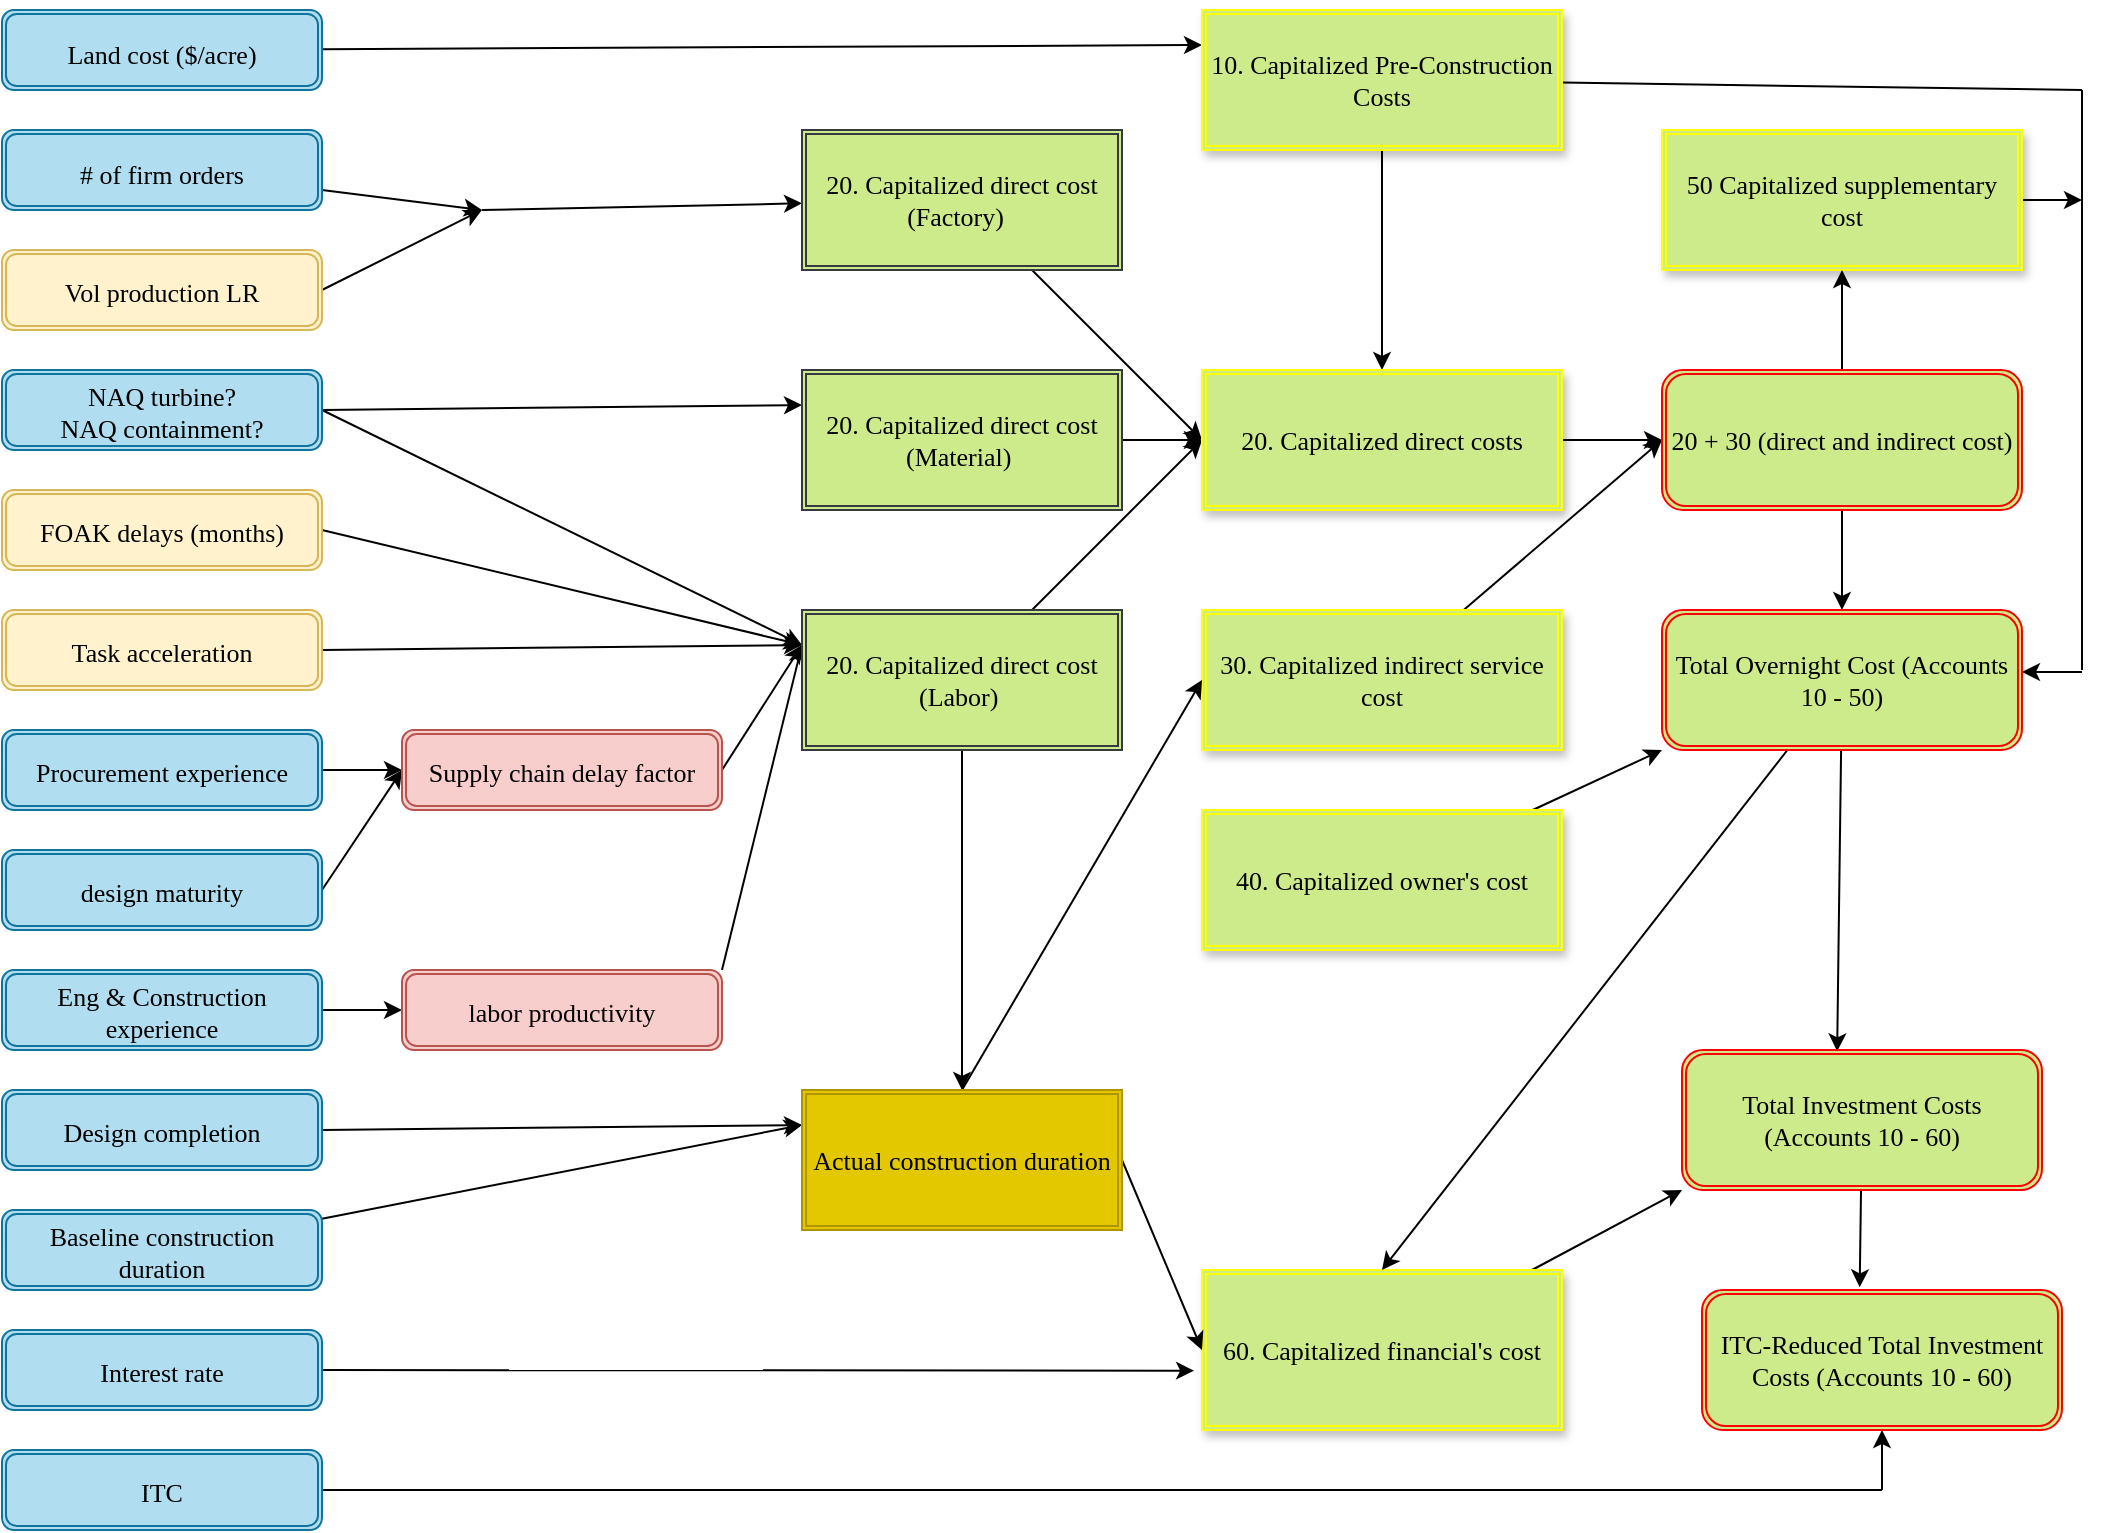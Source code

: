 <mxfile>
    <diagram id="2rA1NuXb-na6wDfWJjdb" name="Page-1">
        <mxGraphModel dx="2100" dy="3703" grid="1" gridSize="10" guides="1" tooltips="1" connect="1" arrows="1" fold="1" page="1" pageScale="1" pageWidth="1100" pageHeight="850" math="0" shadow="0">
            <root>
                <mxCell id="0"/>
                <mxCell id="1" parent="0"/>
                <mxCell id="54" style="edgeStyle=none;rounded=1;html=1;entryX=0;entryY=0.25;entryDx=0;entryDy=0;fontFamily=Verdana;fontSize=13;fontColor=#000000;" parent="1" source="2" target="44" edge="1">
                    <mxGeometry relative="1" as="geometry"/>
                </mxCell>
                <mxCell id="2" value="&lt;p style=&quot;font-size: 13px;&quot;&gt;&lt;span style=&quot;font-size: 13px; background-color: initial;&quot;&gt;&lt;font style=&quot;font-size: 13px;&quot;&gt;Land cost ($/acre)&lt;/font&gt;&lt;/span&gt;&lt;/p&gt;&lt;br style=&quot;font-size: 13px;&quot;&gt;" style="shape=ext;double=1;rounded=1;html=1;fillColor=#b1ddf0;strokeColor=#10739e;verticalAlign=top;spacingTop=-7;spacingBottom=12;spacingRight=2;spacingLeft=2;whiteSpace=wrap;fontFamily=Verdana;horizontal=1;fontSize=13;fontStyle=0" parent="1" vertex="1">
                    <mxGeometry x="40" y="-2520" width="160" height="40" as="geometry"/>
                </mxCell>
                <mxCell id="55" style="edgeStyle=none;rounded=1;html=1;fontFamily=Verdana;fontSize=13;fontColor=#000000;" parent="1" source="14" edge="1">
                    <mxGeometry relative="1" as="geometry">
                        <mxPoint x="280" y="-2420" as="targetPoint"/>
                    </mxGeometry>
                </mxCell>
                <mxCell id="14" value="&lt;p style=&quot;font-size: 13px;&quot;&gt;&lt;/p&gt;&lt;font style=&quot;font-size: 13px;&quot;&gt;&lt;span style=&quot;font-size: 13px;&quot;&gt;# of firm orders&lt;/span&gt;&lt;/font&gt;" style="shape=ext;double=1;rounded=1;html=1;fillColor=#b1ddf0;strokeColor=#10739e;verticalAlign=top;spacingTop=-7;spacingBottom=12;spacingRight=2;spacingLeft=2;whiteSpace=wrap;fontFamily=Verdana;horizontal=1;fontSize=13;fontStyle=0" parent="1" vertex="1">
                    <mxGeometry x="40" y="-2460" width="160" height="40" as="geometry"/>
                </mxCell>
                <mxCell id="56" style="edgeStyle=none;rounded=1;html=1;exitX=1;exitY=0.5;exitDx=0;exitDy=0;fontFamily=Verdana;fontSize=13;fontColor=#000000;" parent="1" source="15" edge="1">
                    <mxGeometry relative="1" as="geometry">
                        <mxPoint x="280" y="-2420" as="targetPoint"/>
                    </mxGeometry>
                </mxCell>
                <mxCell id="15" value="&lt;p style=&quot;font-size: 13px;&quot;&gt;&lt;/p&gt;&lt;font style=&quot;font-size: 13px;&quot;&gt;&lt;span style=&quot;font-size: 13px;&quot;&gt;Vol production LR&lt;/span&gt;&lt;/font&gt;" style="shape=ext;double=1;rounded=1;html=1;fillColor=#fff2cc;strokeColor=#d6b656;verticalAlign=middle;spacingTop=2;spacingBottom=12;spacingRight=2;spacingLeft=2;whiteSpace=wrap;fontFamily=Verdana;fontSize=13;fontStyle=0" parent="1" vertex="1">
                    <mxGeometry x="40" y="-2400" width="160" height="40" as="geometry"/>
                </mxCell>
                <mxCell id="57" style="edgeStyle=none;rounded=1;html=1;exitX=1;exitY=0.5;exitDx=0;exitDy=0;entryX=0;entryY=0.25;entryDx=0;entryDy=0;fontFamily=Verdana;fontSize=13;fontColor=#000000;" parent="1" source="16" target="42" edge="1">
                    <mxGeometry relative="1" as="geometry"/>
                </mxCell>
                <mxCell id="58" style="edgeStyle=none;rounded=1;html=1;exitX=1;exitY=0.5;exitDx=0;exitDy=0;entryX=0;entryY=0.25;entryDx=0;entryDy=0;fontFamily=Verdana;fontSize=13;fontColor=#000000;" parent="1" source="16" target="43" edge="1">
                    <mxGeometry relative="1" as="geometry"/>
                </mxCell>
                <mxCell id="16" value="&lt;p style=&quot;font-size: 13px;&quot;&gt;&lt;/p&gt;NAQ turbine?&lt;br style=&quot;font-size: 13px;&quot;&gt;NAQ containment?&lt;br style=&quot;font-size: 13px;&quot;&gt;" style="shape=ext;double=1;rounded=1;html=1;fillColor=#b1ddf0;strokeColor=#10739e;verticalAlign=middle;spacingTop=2;spacingBottom=12;spacingRight=2;spacingLeft=2;whiteSpace=wrap;fontFamily=Verdana;fontSize=13;fontStyle=0" parent="1" vertex="1">
                    <mxGeometry x="40" y="-2340" width="160" height="40" as="geometry"/>
                </mxCell>
                <mxCell id="59" style="edgeStyle=none;rounded=1;html=1;exitX=1;exitY=0.5;exitDx=0;exitDy=0;entryX=0;entryY=0.25;entryDx=0;entryDy=0;fontFamily=Verdana;fontSize=13;fontColor=#000000;" parent="1" source="17" target="43" edge="1">
                    <mxGeometry relative="1" as="geometry"/>
                </mxCell>
                <mxCell id="17" value="&lt;p style=&quot;font-size: 13px;&quot;&gt;&lt;/p&gt;FOAK delays (months)" style="shape=ext;double=1;rounded=1;html=1;fillColor=#fff2cc;strokeColor=#d6b656;verticalAlign=middle;spacingTop=2;spacingBottom=12;spacingRight=2;spacingLeft=2;whiteSpace=wrap;fontFamily=Verdana;fontSize=13;fontStyle=0" parent="1" vertex="1">
                    <mxGeometry x="40" y="-2280" width="160" height="40" as="geometry"/>
                </mxCell>
                <mxCell id="62" style="edgeStyle=none;rounded=1;html=1;exitX=1;exitY=0.5;exitDx=0;exitDy=0;fontFamily=Verdana;fontSize=13;fontColor=#000000;entryX=0;entryY=0.25;entryDx=0;entryDy=0;" parent="1" source="18" target="43" edge="1">
                    <mxGeometry relative="1" as="geometry">
                        <mxPoint x="420" y="-2200" as="targetPoint"/>
                    </mxGeometry>
                </mxCell>
                <mxCell id="18" value="&lt;p style=&quot;font-size: 13px;&quot;&gt;&lt;/p&gt;&lt;font style=&quot;font-size: 13px;&quot;&gt;&lt;span style=&quot;font-size: 13px;&quot;&gt;Task acceleration&lt;/span&gt;&lt;/font&gt;" style="shape=ext;double=1;rounded=1;html=1;fillColor=#fff2cc;strokeColor=#d6b656;verticalAlign=middle;spacingTop=2;spacingBottom=12;spacingRight=2;spacingLeft=2;whiteSpace=wrap;fontFamily=Verdana;fontSize=13;fontStyle=0" parent="1" vertex="1">
                    <mxGeometry x="40" y="-2220" width="160" height="40" as="geometry"/>
                </mxCell>
                <mxCell id="64" style="edgeStyle=none;rounded=1;html=1;exitX=1;exitY=0.5;exitDx=0;exitDy=0;entryX=0;entryY=0.5;entryDx=0;entryDy=0;fontFamily=Verdana;fontSize=13;fontColor=#000000;" parent="1" source="19" target="26" edge="1">
                    <mxGeometry relative="1" as="geometry"/>
                </mxCell>
                <mxCell id="19" value="&lt;p style=&quot;font-size: 13px;&quot;&gt;&lt;/p&gt;&lt;font style=&quot;font-size: 13px;&quot;&gt;&lt;span style=&quot;font-size: 13px;&quot;&gt;Procurement experience&lt;/span&gt;&lt;/font&gt;" style="shape=ext;double=1;rounded=1;html=1;fillColor=#b1ddf0;strokeColor=#10739e;verticalAlign=middle;spacingTop=2;spacingBottom=12;spacingRight=2;spacingLeft=2;whiteSpace=wrap;fontFamily=Verdana;fontSize=13;fontStyle=0" parent="1" vertex="1">
                    <mxGeometry x="40" y="-2160" width="160" height="40" as="geometry"/>
                </mxCell>
                <mxCell id="65" style="edgeStyle=none;rounded=1;html=1;exitX=1;exitY=0.5;exitDx=0;exitDy=0;entryX=0;entryY=0.5;entryDx=0;entryDy=0;fontFamily=Verdana;fontSize=13;fontColor=#000000;" parent="1" source="20" target="26" edge="1">
                    <mxGeometry relative="1" as="geometry"/>
                </mxCell>
                <mxCell id="20" value="&lt;p style=&quot;font-size: 13px;&quot;&gt;&lt;/p&gt;&lt;font style=&quot;font-size: 13px;&quot;&gt;&lt;span style=&quot;font-size: 13px;&quot;&gt;design maturity&lt;/span&gt;&lt;/font&gt;" style="shape=ext;double=1;rounded=1;html=1;fillColor=#b1ddf0;strokeColor=#10739e;verticalAlign=middle;spacingTop=2;spacingBottom=12;spacingRight=2;spacingLeft=2;whiteSpace=wrap;fontFamily=Verdana;fontSize=13;fontStyle=0" parent="1" vertex="1">
                    <mxGeometry x="40" y="-2100" width="160" height="40" as="geometry"/>
                </mxCell>
                <mxCell id="66" style="edgeStyle=none;rounded=1;html=1;exitX=1;exitY=0.5;exitDx=0;exitDy=0;entryX=0;entryY=0.5;entryDx=0;entryDy=0;fontFamily=Verdana;fontSize=13;fontColor=#000000;" parent="1" source="21" target="27" edge="1">
                    <mxGeometry relative="1" as="geometry"/>
                </mxCell>
                <mxCell id="21" value="&lt;p style=&quot;font-size: 13px;&quot;&gt;&lt;/p&gt;&lt;font style=&quot;font-size: 13px;&quot;&gt;&lt;span style=&quot;font-size: 13px;&quot;&gt;Eng &amp;amp; Construction experience&lt;/span&gt;&lt;/font&gt;" style="shape=ext;double=1;rounded=1;html=1;fillColor=#b1ddf0;strokeColor=#10739e;verticalAlign=middle;spacingTop=2;spacingBottom=12;spacingRight=2;spacingLeft=2;whiteSpace=wrap;fontFamily=Verdana;fontSize=13;fontStyle=0" parent="1" vertex="1">
                    <mxGeometry x="40" y="-2040" width="160" height="40" as="geometry"/>
                </mxCell>
                <mxCell id="67" style="edgeStyle=none;rounded=1;html=1;exitX=1;exitY=0.5;exitDx=0;exitDy=0;entryX=0;entryY=0.25;entryDx=0;entryDy=0;fontFamily=Verdana;fontSize=13;fontColor=#000000;" parent="1" source="22" target="52" edge="1">
                    <mxGeometry relative="1" as="geometry"/>
                </mxCell>
                <mxCell id="22" value="&lt;p style=&quot;font-size: 13px;&quot;&gt;&lt;/p&gt;&lt;font style=&quot;font-size: 13px;&quot;&gt;&lt;span style=&quot;font-size: 13px;&quot;&gt;Design completion&lt;/span&gt;&lt;/font&gt;" style="shape=ext;double=1;rounded=1;html=1;fillColor=#b1ddf0;strokeColor=#10739e;verticalAlign=middle;spacingTop=2;spacingBottom=12;spacingRight=2;spacingLeft=2;whiteSpace=wrap;fontFamily=Verdana;fontSize=13;fontStyle=0" parent="1" vertex="1">
                    <mxGeometry x="40" y="-1980" width="160" height="40" as="geometry"/>
                </mxCell>
                <mxCell id="68" style="edgeStyle=none;rounded=1;html=1;entryX=0;entryY=0.25;entryDx=0;entryDy=0;fontFamily=Verdana;fontSize=13;fontColor=#000000;" parent="1" source="23" target="52" edge="1">
                    <mxGeometry relative="1" as="geometry"/>
                </mxCell>
                <mxCell id="23" value="&lt;p style=&quot;font-size: 13px;&quot;&gt;&lt;/p&gt;&lt;font style=&quot;font-size: 13px;&quot;&gt;&lt;span style=&quot;font-size: 13px;&quot;&gt;Baseline construction duration&lt;/span&gt;&lt;/font&gt;" style="shape=ext;double=1;rounded=1;html=1;fillColor=#b1ddf0;strokeColor=#10739e;verticalAlign=middle;spacingTop=2;spacingBottom=12;spacingRight=2;spacingLeft=2;whiteSpace=wrap;fontFamily=Verdana;fontSize=13;fontStyle=0" parent="1" vertex="1">
                    <mxGeometry x="40" y="-1920" width="160" height="40" as="geometry"/>
                </mxCell>
                <mxCell id="110" style="edgeStyle=none;rounded=1;html=1;entryX=-0.022;entryY=0.629;entryDx=0;entryDy=0;fontFamily=Verdana;fontSize=13;fontColor=#000000;startArrow=none;startFill=0;endArrow=classic;endFill=1;entryPerimeter=0;" parent="1" source="24" target="51" edge="1">
                    <mxGeometry relative="1" as="geometry"/>
                </mxCell>
                <mxCell id="24" value="&lt;p style=&quot;font-size: 13px;&quot;&gt;&lt;/p&gt;&lt;font style=&quot;font-size: 13px;&quot;&gt;&lt;span style=&quot;font-size: 13px;&quot;&gt;Interest rate&lt;/span&gt;&lt;/font&gt;" style="shape=ext;double=1;rounded=1;html=1;fillColor=#b1ddf0;strokeColor=#10739e;verticalAlign=middle;spacingTop=2;spacingBottom=12;spacingRight=2;spacingLeft=2;whiteSpace=wrap;fontFamily=Verdana;fontSize=13;fontStyle=0" parent="1" vertex="1">
                    <mxGeometry x="40" y="-1860" width="160" height="40" as="geometry"/>
                </mxCell>
                <mxCell id="120" style="edgeStyle=none;rounded=1;html=1;fontFamily=Verdana;fontSize=13;fontColor=#000000;startArrow=none;startFill=0;endArrow=none;endFill=0;" parent="1" source="25" edge="1">
                    <mxGeometry relative="1" as="geometry">
                        <mxPoint x="980" y="-1780" as="targetPoint"/>
                    </mxGeometry>
                </mxCell>
                <mxCell id="25" value="&lt;p style=&quot;font-size: 13px;&quot;&gt;&lt;/p&gt;&lt;font style=&quot;font-size: 13px;&quot;&gt;&lt;span style=&quot;font-size: 13px;&quot;&gt;ITC&lt;/span&gt;&lt;/font&gt;" style="shape=ext;double=1;rounded=1;html=1;fillColor=#b1ddf0;strokeColor=#10739e;verticalAlign=middle;spacingTop=2;spacingBottom=12;spacingRight=2;spacingLeft=2;whiteSpace=wrap;fontFamily=Verdana;fontSize=13;fontStyle=0" parent="1" vertex="1">
                    <mxGeometry x="40" y="-1800" width="160" height="40" as="geometry"/>
                </mxCell>
                <mxCell id="69" style="edgeStyle=none;rounded=1;html=1;exitX=1;exitY=0.5;exitDx=0;exitDy=0;entryX=0;entryY=0.25;entryDx=0;entryDy=0;fontFamily=Verdana;fontSize=13;fontColor=#000000;" parent="1" source="26" target="43" edge="1">
                    <mxGeometry relative="1" as="geometry"/>
                </mxCell>
                <mxCell id="26" value="&lt;p style=&quot;font-size: 13px;&quot;&gt;&lt;/p&gt;Supply chain delay factor" style="shape=ext;double=1;rounded=1;html=1;fillColor=#f8cecc;strokeColor=#b85450;verticalAlign=middle;spacingTop=2;spacingBottom=12;spacingRight=2;spacingLeft=2;whiteSpace=wrap;fontFamily=Verdana;fontSize=13;fontStyle=0" parent="1" vertex="1">
                    <mxGeometry x="240" y="-2160" width="160" height="40" as="geometry"/>
                </mxCell>
                <mxCell id="74" style="edgeStyle=none;rounded=1;html=1;exitX=1;exitY=0;exitDx=0;exitDy=0;entryX=0;entryY=0.25;entryDx=0;entryDy=0;fontFamily=Verdana;fontSize=13;fontColor=#000000;" parent="1" source="27" target="43" edge="1">
                    <mxGeometry relative="1" as="geometry"/>
                </mxCell>
                <mxCell id="27" value="&lt;p style=&quot;font-size: 13px;&quot;&gt;&lt;/p&gt;labor productivity" style="shape=ext;double=1;rounded=1;html=1;fillColor=#f8cecc;strokeColor=#b85450;verticalAlign=middle;spacingTop=2;spacingBottom=12;spacingRight=2;spacingLeft=2;whiteSpace=wrap;fontFamily=Verdana;fontSize=13;fontStyle=0" parent="1" vertex="1">
                    <mxGeometry x="240" y="-2040" width="160" height="40" as="geometry"/>
                </mxCell>
                <mxCell id="83" style="edgeStyle=none;rounded=1;html=1;entryX=0;entryY=0.5;entryDx=0;entryDy=0;fontFamily=Verdana;fontSize=13;fontColor=#000000;" parent="1" source="41" target="47" edge="1">
                    <mxGeometry relative="1" as="geometry"/>
                </mxCell>
                <mxCell id="123" style="edgeStyle=none;rounded=1;html=1;fontFamily=Verdana;fontSize=13;fontColor=#000000;startArrow=classic;startFill=1;endArrow=none;endFill=0;" parent="1" source="41" edge="1">
                    <mxGeometry relative="1" as="geometry">
                        <mxPoint x="280" y="-2420" as="targetPoint"/>
                    </mxGeometry>
                </mxCell>
                <mxCell id="41" value="20. Capitalized direct cost (Factory)&amp;nbsp;&amp;nbsp;" style="shape=ext;double=1;rounded=0;whiteSpace=wrap;html=1;fontFamily=Verdana;fontSize=13;fillColor=#cdeb8b;strokeColor=#36393d;fontStyle=0" parent="1" vertex="1">
                    <mxGeometry x="440" y="-2460" width="160" height="70" as="geometry"/>
                </mxCell>
                <mxCell id="81" style="edgeStyle=none;rounded=1;html=1;exitX=1;exitY=0.5;exitDx=0;exitDy=0;entryX=0;entryY=0.5;entryDx=0;entryDy=0;fontFamily=Verdana;fontSize=13;fontColor=#000000;" parent="1" source="42" target="47" edge="1">
                    <mxGeometry relative="1" as="geometry"/>
                </mxCell>
                <mxCell id="42" value="20. Capitalized direct cost (Material)&amp;nbsp;" style="shape=ext;double=1;rounded=0;whiteSpace=wrap;html=1;fontFamily=Verdana;fontSize=13;fillColor=#cdeb8b;strokeColor=#36393d;fontStyle=0" parent="1" vertex="1">
                    <mxGeometry x="440" y="-2340" width="160" height="70" as="geometry"/>
                </mxCell>
                <mxCell id="75" style="edgeStyle=none;rounded=1;html=1;exitX=0.5;exitY=1;exitDx=0;exitDy=0;entryX=0.5;entryY=0;entryDx=0;entryDy=0;fontFamily=Verdana;fontSize=13;fontColor=#000000;" parent="1" source="43" target="52" edge="1">
                    <mxGeometry relative="1" as="geometry"/>
                </mxCell>
                <mxCell id="82" style="edgeStyle=none;rounded=1;html=1;entryX=0;entryY=0.5;entryDx=0;entryDy=0;fontFamily=Verdana;fontSize=13;fontColor=#000000;" parent="1" source="43" target="47" edge="1">
                    <mxGeometry relative="1" as="geometry"/>
                </mxCell>
                <mxCell id="43" value="20. Capitalized direct cost (Labor)&amp;nbsp;" style="shape=ext;double=1;rounded=0;whiteSpace=wrap;html=1;fontFamily=Verdana;fontSize=13;fillColor=#cdeb8b;strokeColor=#36393d;fontStyle=0" parent="1" vertex="1">
                    <mxGeometry x="440" y="-2220" width="160" height="70" as="geometry"/>
                </mxCell>
                <mxCell id="94" style="edgeStyle=none;rounded=1;html=1;fontFamily=Verdana;fontSize=13;fontColor=#000000;endArrow=none;endFill=0;" parent="1" source="44" edge="1">
                    <mxGeometry relative="1" as="geometry">
                        <mxPoint x="1080" y="-2480" as="targetPoint"/>
                    </mxGeometry>
                </mxCell>
                <mxCell id="117" value="" style="edgeStyle=none;rounded=1;html=1;fontFamily=Verdana;fontSize=13;fontColor=#000000;startArrow=none;startFill=0;endArrow=classic;endFill=1;" parent="1" source="44" target="47" edge="1">
                    <mxGeometry relative="1" as="geometry"/>
                </mxCell>
                <mxCell id="44" value="10. Capitalized Pre-Construction Costs" style="shape=ext;double=1;rounded=0;whiteSpace=wrap;html=1;fontFamily=Verdana;fontSize=13;fillColor=#cdeb8b;strokeColor=#FFFF00;shadow=1;glass=0;fontStyle=0" parent="1" vertex="1">
                    <mxGeometry x="640" y="-2520" width="180" height="70" as="geometry"/>
                </mxCell>
                <mxCell id="88" style="edgeStyle=none;rounded=1;html=1;entryX=0;entryY=0.5;entryDx=0;entryDy=0;fontFamily=Verdana;fontSize=13;fontColor=#000000;" parent="1" source="47" target="87" edge="1">
                    <mxGeometry relative="1" as="geometry"/>
                </mxCell>
                <mxCell id="47" value="20. Capitalized direct costs" style="shape=ext;double=1;rounded=0;whiteSpace=wrap;html=1;fontFamily=Verdana;fontSize=13;fillColor=#cdeb8b;strokeColor=#FFFF00;shadow=1;glass=0;fontStyle=0" parent="1" vertex="1">
                    <mxGeometry x="640" y="-2340" width="180" height="70" as="geometry"/>
                </mxCell>
                <mxCell id="89" style="edgeStyle=none;rounded=1;html=1;entryX=0;entryY=0.5;entryDx=0;entryDy=0;fontFamily=Verdana;fontSize=13;fontColor=#000000;" parent="1" source="48" target="87" edge="1">
                    <mxGeometry relative="1" as="geometry"/>
                </mxCell>
                <mxCell id="48" value="30. Capitalized indirect service cost" style="shape=ext;double=1;rounded=0;whiteSpace=wrap;html=1;fontFamily=Verdana;fontSize=13;fillColor=#cdeb8b;strokeColor=#FFFF00;shadow=1;glass=0;fontStyle=0" parent="1" vertex="1">
                    <mxGeometry x="640" y="-2220" width="180" height="70" as="geometry"/>
                </mxCell>
                <mxCell id="106" style="edgeStyle=none;rounded=1;html=1;entryX=0;entryY=1;entryDx=0;entryDy=0;fontFamily=Verdana;fontSize=13;fontColor=#000000;startArrow=none;startFill=0;endArrow=classic;endFill=1;" parent="1" source="50" target="92" edge="1">
                    <mxGeometry relative="1" as="geometry"/>
                </mxCell>
                <mxCell id="50" value="40. Capitalized owner's cost" style="shape=ext;double=1;rounded=0;whiteSpace=wrap;html=1;fontFamily=Verdana;fontSize=13;fillColor=#cdeb8b;strokeColor=#FFFF00;shadow=1;glass=0;fontStyle=0" parent="1" vertex="1">
                    <mxGeometry x="640" y="-2120" width="180" height="70" as="geometry"/>
                </mxCell>
                <mxCell id="115" style="edgeStyle=none;rounded=1;html=1;entryX=0;entryY=1;entryDx=0;entryDy=0;fontFamily=Verdana;fontSize=13;fontColor=#000000;startArrow=none;startFill=0;endArrow=classic;endFill=1;" parent="1" source="51" target="113" edge="1">
                    <mxGeometry relative="1" as="geometry"/>
                </mxCell>
                <mxCell id="51" value="60. Capitalized financial's cost" style="shape=ext;double=1;rounded=0;whiteSpace=wrap;html=1;fontFamily=Verdana;fontSize=13;fillColor=#cdeb8b;strokeColor=#FFFF00;shadow=1;glass=0;fontStyle=0" parent="1" vertex="1">
                    <mxGeometry x="640" y="-1890" width="180" height="80" as="geometry"/>
                </mxCell>
                <mxCell id="76" style="edgeStyle=none;rounded=1;html=1;exitX=0.5;exitY=0;exitDx=0;exitDy=0;entryX=0;entryY=0.5;entryDx=0;entryDy=0;fontFamily=Verdana;fontSize=13;fontColor=#000000;" parent="1" source="52" target="48" edge="1">
                    <mxGeometry relative="1" as="geometry"/>
                </mxCell>
                <mxCell id="77" style="edgeStyle=none;rounded=1;html=1;exitX=1;exitY=0.5;exitDx=0;exitDy=0;entryX=0;entryY=0.5;entryDx=0;entryDy=0;fontFamily=Verdana;fontSize=13;fontColor=#000000;" parent="1" source="52" target="51" edge="1">
                    <mxGeometry relative="1" as="geometry"/>
                </mxCell>
                <mxCell id="52" value="&lt;font color=&quot;#000000&quot;&gt;Actual construction duration&lt;/font&gt;" style="shape=ext;double=1;rounded=0;whiteSpace=wrap;html=1;fontFamily=Verdana;fontSize=13;fillColor=#e3c800;strokeColor=#B09500;fontColor=#000000;fontStyle=0" parent="1" vertex="1">
                    <mxGeometry x="440" y="-1980" width="160" height="70" as="geometry"/>
                </mxCell>
                <mxCell id="107" style="edgeStyle=none;rounded=1;html=1;fontFamily=Verdana;fontSize=13;fontColor=#000000;startArrow=none;startFill=0;endArrow=classic;endFill=1;" parent="1" source="84" edge="1">
                    <mxGeometry relative="1" as="geometry">
                        <mxPoint x="1080" y="-2425" as="targetPoint"/>
                    </mxGeometry>
                </mxCell>
                <mxCell id="84" value="50 Capitalized supplementary cost" style="shape=ext;double=1;rounded=0;whiteSpace=wrap;html=1;fontFamily=Verdana;fontSize=13;fillColor=#cdeb8b;strokeColor=#FFFF00;shadow=1;glass=0;fontStyle=0" parent="1" vertex="1">
                    <mxGeometry x="870" y="-2460" width="180" height="70" as="geometry"/>
                </mxCell>
                <mxCell id="90" style="edgeStyle=none;rounded=1;html=1;exitX=0.5;exitY=0;exitDx=0;exitDy=0;entryX=0.5;entryY=1;entryDx=0;entryDy=0;fontFamily=Verdana;fontSize=13;fontColor=#000000;" parent="1" source="87" target="84" edge="1">
                    <mxGeometry relative="1" as="geometry"/>
                </mxCell>
                <mxCell id="93" style="edgeStyle=none;rounded=1;html=1;exitX=0.5;exitY=1;exitDx=0;exitDy=0;entryX=0.5;entryY=0;entryDx=0;entryDy=0;fontFamily=Verdana;fontSize=13;fontColor=#000000;" parent="1" source="87" target="92" edge="1">
                    <mxGeometry relative="1" as="geometry"/>
                </mxCell>
                <mxCell id="87" value="20 + 30 (direct and indirect cost)" style="shape=ext;double=1;rounded=1;whiteSpace=wrap;html=1;fontFamily=Verdana;fontSize=13;fillColor=#cdeb8b;strokeColor=#FF0000;shadow=0;glass=0;fontStyle=0;gradientColor=none;labelBorderColor=none;" parent="1" vertex="1">
                    <mxGeometry x="870" y="-2340" width="180" height="70" as="geometry"/>
                </mxCell>
                <mxCell id="100" style="edgeStyle=none;rounded=1;html=1;fontFamily=Verdana;fontSize=13;fontColor=#000000;endArrow=none;endFill=0;startArrow=classic;startFill=1;" parent="1" edge="1">
                    <mxGeometry relative="1" as="geometry">
                        <mxPoint x="1080" y="-2189" as="targetPoint"/>
                        <mxPoint x="1050" y="-2189" as="sourcePoint"/>
                    </mxGeometry>
                </mxCell>
                <mxCell id="111" style="edgeStyle=none;rounded=1;html=1;entryX=0.5;entryY=0;entryDx=0;entryDy=0;fontFamily=Verdana;fontSize=13;fontColor=#000000;startArrow=none;startFill=0;endArrow=classic;endFill=1;" parent="1" source="92" target="51" edge="1">
                    <mxGeometry relative="1" as="geometry"/>
                </mxCell>
                <mxCell id="114" style="edgeStyle=none;rounded=1;html=1;entryX=0.431;entryY=0.009;entryDx=0;entryDy=0;entryPerimeter=0;fontFamily=Verdana;fontSize=13;fontColor=#000000;startArrow=none;startFill=0;endArrow=classic;endFill=1;" parent="1" source="92" target="113" edge="1">
                    <mxGeometry relative="1" as="geometry"/>
                </mxCell>
                <mxCell id="92" value="Total Overnight Cost (Accounts 10 - 50)" style="shape=ext;double=1;rounded=1;whiteSpace=wrap;html=1;fontFamily=Verdana;fontSize=13;fillColor=#cdeb8b;strokeColor=#FF0000;shadow=0;glass=0;fontStyle=0;gradientColor=none;labelBorderColor=none;" parent="1" vertex="1">
                    <mxGeometry x="870" y="-2220" width="180" height="70" as="geometry"/>
                </mxCell>
                <mxCell id="97" value="" style="endArrow=none;html=1;rounded=1;fontFamily=Verdana;fontSize=13;fontColor=#000000;startArrow=none;startFill=0;" parent="1" edge="1">
                    <mxGeometry width="50" height="50" relative="1" as="geometry">
                        <mxPoint x="1080" y="-2190" as="sourcePoint"/>
                        <mxPoint x="1080" y="-2480" as="targetPoint"/>
                    </mxGeometry>
                </mxCell>
                <mxCell id="119" style="edgeStyle=none;rounded=1;html=1;entryX=0.438;entryY=-0.019;entryDx=0;entryDy=0;entryPerimeter=0;fontFamily=Verdana;fontSize=13;fontColor=#000000;startArrow=none;startFill=0;endArrow=classic;endFill=1;" parent="1" source="113" target="116" edge="1">
                    <mxGeometry relative="1" as="geometry"/>
                </mxCell>
                <mxCell id="113" value="Total Investment Costs (Accounts 10 - 60)" style="shape=ext;double=1;rounded=1;whiteSpace=wrap;html=1;fontFamily=Verdana;fontSize=13;fillColor=#cdeb8b;strokeColor=#FF0000;shadow=0;glass=0;fontStyle=0;gradientColor=none;labelBorderColor=none;" parent="1" vertex="1">
                    <mxGeometry x="880" y="-2000" width="180" height="70" as="geometry"/>
                </mxCell>
                <mxCell id="121" style="edgeStyle=none;rounded=1;html=1;fontFamily=Verdana;fontSize=13;fontColor=#000000;startArrow=classic;startFill=1;endArrow=none;endFill=0;" parent="1" source="116" edge="1">
                    <mxGeometry relative="1" as="geometry">
                        <mxPoint x="980" y="-1780" as="targetPoint"/>
                    </mxGeometry>
                </mxCell>
                <mxCell id="116" value="ITC-Reduced Total Investment Costs (Accounts 10 - 60)" style="shape=ext;double=1;rounded=1;whiteSpace=wrap;html=1;fontFamily=Verdana;fontSize=13;fillColor=#cdeb8b;strokeColor=#FF0000;shadow=0;glass=0;fontStyle=0;gradientColor=none;labelBorderColor=none;" parent="1" vertex="1">
                    <mxGeometry x="890" y="-1880" width="180" height="70" as="geometry"/>
                </mxCell>
            </root>
        </mxGraphModel>
    </diagram>
</mxfile>